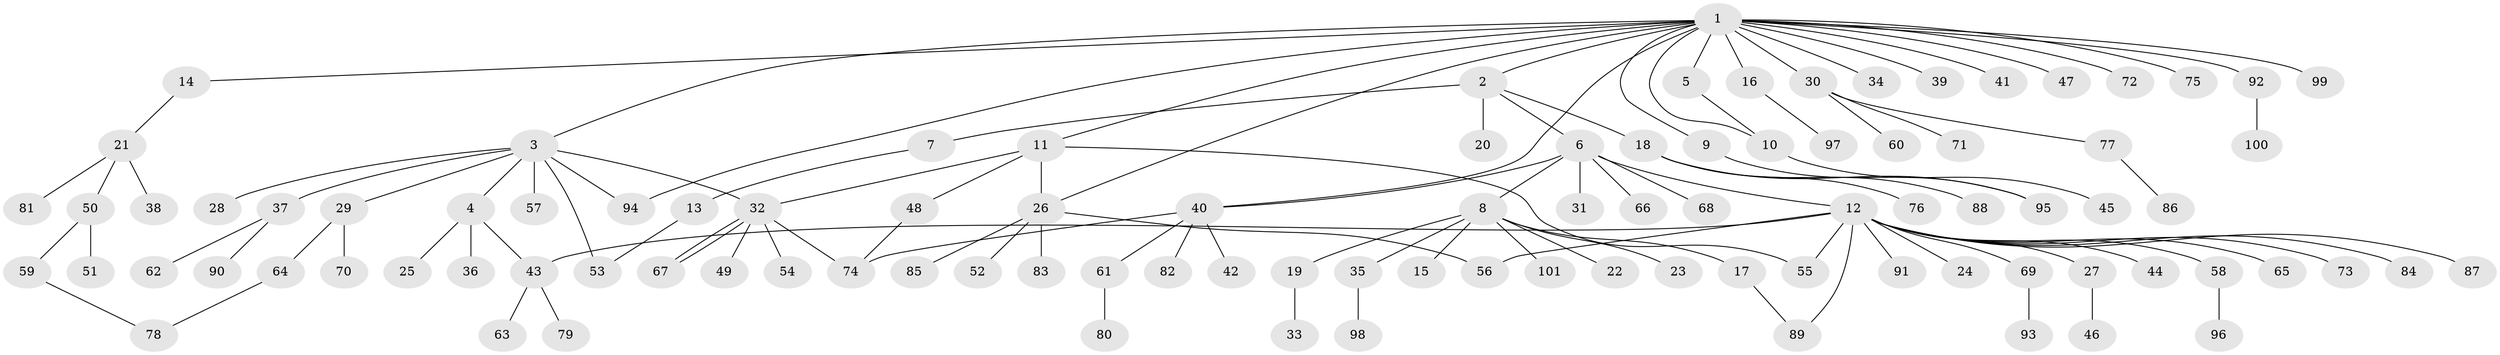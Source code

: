 // coarse degree distribution, {15: 0.016666666666666666, 2: 0.11666666666666667, 1: 0.7666666666666667, 7: 0.016666666666666666, 12: 0.016666666666666666, 5: 0.016666666666666666, 3: 0.016666666666666666, 20: 0.016666666666666666, 10: 0.016666666666666666}
// Generated by graph-tools (version 1.1) at 2025/50/03/04/25 21:50:28]
// undirected, 101 vertices, 115 edges
graph export_dot {
graph [start="1"]
  node [color=gray90,style=filled];
  1;
  2;
  3;
  4;
  5;
  6;
  7;
  8;
  9;
  10;
  11;
  12;
  13;
  14;
  15;
  16;
  17;
  18;
  19;
  20;
  21;
  22;
  23;
  24;
  25;
  26;
  27;
  28;
  29;
  30;
  31;
  32;
  33;
  34;
  35;
  36;
  37;
  38;
  39;
  40;
  41;
  42;
  43;
  44;
  45;
  46;
  47;
  48;
  49;
  50;
  51;
  52;
  53;
  54;
  55;
  56;
  57;
  58;
  59;
  60;
  61;
  62;
  63;
  64;
  65;
  66;
  67;
  68;
  69;
  70;
  71;
  72;
  73;
  74;
  75;
  76;
  77;
  78;
  79;
  80;
  81;
  82;
  83;
  84;
  85;
  86;
  87;
  88;
  89;
  90;
  91;
  92;
  93;
  94;
  95;
  96;
  97;
  98;
  99;
  100;
  101;
  1 -- 2;
  1 -- 3;
  1 -- 5;
  1 -- 9;
  1 -- 10;
  1 -- 11;
  1 -- 14;
  1 -- 16;
  1 -- 26;
  1 -- 30;
  1 -- 34;
  1 -- 39;
  1 -- 40;
  1 -- 41;
  1 -- 47;
  1 -- 72;
  1 -- 75;
  1 -- 92;
  1 -- 94;
  1 -- 99;
  2 -- 6;
  2 -- 7;
  2 -- 18;
  2 -- 20;
  3 -- 4;
  3 -- 28;
  3 -- 29;
  3 -- 32;
  3 -- 37;
  3 -- 53;
  3 -- 57;
  3 -- 94;
  4 -- 25;
  4 -- 36;
  4 -- 43;
  5 -- 10;
  6 -- 8;
  6 -- 12;
  6 -- 31;
  6 -- 40;
  6 -- 66;
  6 -- 68;
  7 -- 13;
  8 -- 15;
  8 -- 17;
  8 -- 19;
  8 -- 22;
  8 -- 23;
  8 -- 35;
  8 -- 101;
  9 -- 95;
  10 -- 45;
  11 -- 26;
  11 -- 32;
  11 -- 48;
  11 -- 55;
  12 -- 24;
  12 -- 27;
  12 -- 43;
  12 -- 44;
  12 -- 55;
  12 -- 56;
  12 -- 58;
  12 -- 65;
  12 -- 69;
  12 -- 73;
  12 -- 84;
  12 -- 87;
  12 -- 89;
  12 -- 91;
  13 -- 53;
  14 -- 21;
  16 -- 97;
  17 -- 89;
  18 -- 76;
  18 -- 88;
  18 -- 95;
  19 -- 33;
  21 -- 38;
  21 -- 50;
  21 -- 81;
  26 -- 52;
  26 -- 56;
  26 -- 83;
  26 -- 85;
  27 -- 46;
  29 -- 64;
  29 -- 70;
  30 -- 60;
  30 -- 71;
  30 -- 77;
  32 -- 49;
  32 -- 54;
  32 -- 67;
  32 -- 67;
  32 -- 74;
  35 -- 98;
  37 -- 62;
  37 -- 90;
  40 -- 42;
  40 -- 61;
  40 -- 74;
  40 -- 82;
  43 -- 63;
  43 -- 79;
  48 -- 74;
  50 -- 51;
  50 -- 59;
  58 -- 96;
  59 -- 78;
  61 -- 80;
  64 -- 78;
  69 -- 93;
  77 -- 86;
  92 -- 100;
}
